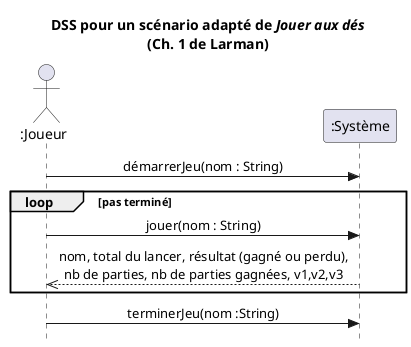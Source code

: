 
@startuml
skinparam style strictuml
skinparam defaultfontname Verdana
skinparam sequence {
    MessageAlign center
}
title DSS pour un scénario adapté de <i>Jouer aux dés</i>\n(Ch. 1 de Larman)
actor ":Joueur" as c
participant ":Système" as s
c->s : démarrerJeu(nom : String)
loop pas terminé
    c->s : jouer(nom : String)
    c<<--s : nom, total du lancer, résultat (gagné ou perdu),\nnb de parties, nb de parties gagnées, v1,v2,v3
end loop
c->s : terminerJeu(nom :String)
@enduml
